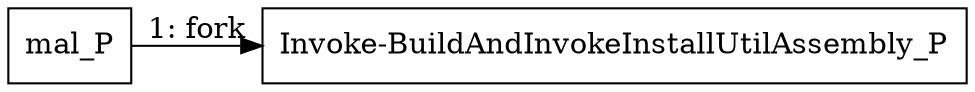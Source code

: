 digraph "T1218.004" {
rankdir="LR"
size="9"
fixedsize="false"
splines="true"
nodesep=0.3
ranksep=0
fontsize=10
overlap="scalexy"
engine= "neato"
	"mal_P" [node_type=Process shape=box]
	"Invoke-BuildAndInvokeInstallUtilAssembly_P" [node_type=Process shape=box]
	"mal_P" -> "Invoke-BuildAndInvokeInstallUtilAssembly_P" [label="1: fork"]
}
